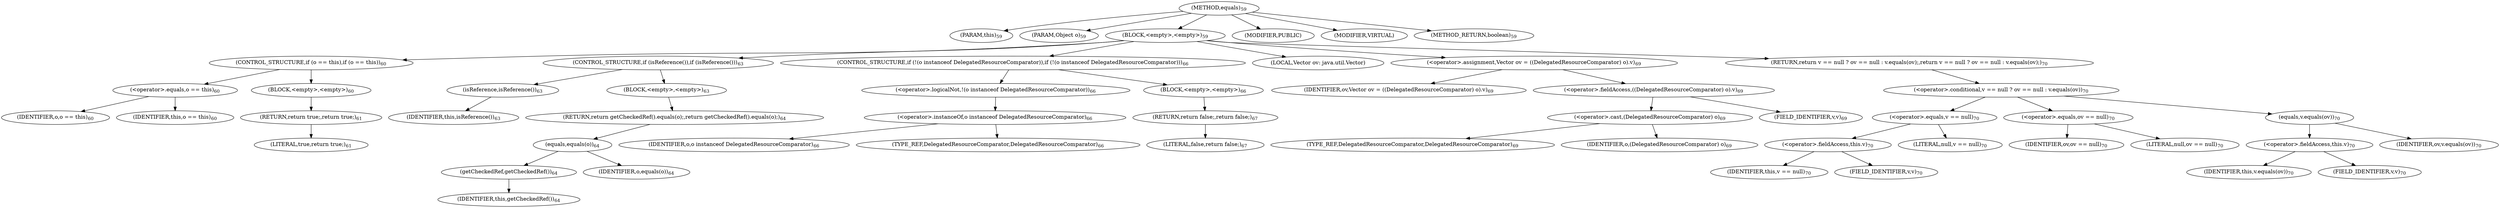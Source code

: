 digraph "equals" {  
"70" [label = <(METHOD,equals)<SUB>59</SUB>> ]
"7" [label = <(PARAM,this)<SUB>59</SUB>> ]
"71" [label = <(PARAM,Object o)<SUB>59</SUB>> ]
"72" [label = <(BLOCK,&lt;empty&gt;,&lt;empty&gt;)<SUB>59</SUB>> ]
"73" [label = <(CONTROL_STRUCTURE,if (o == this),if (o == this))<SUB>60</SUB>> ]
"74" [label = <(&lt;operator&gt;.equals,o == this)<SUB>60</SUB>> ]
"75" [label = <(IDENTIFIER,o,o == this)<SUB>60</SUB>> ]
"6" [label = <(IDENTIFIER,this,o == this)<SUB>60</SUB>> ]
"76" [label = <(BLOCK,&lt;empty&gt;,&lt;empty&gt;)<SUB>60</SUB>> ]
"77" [label = <(RETURN,return true;,return true;)<SUB>61</SUB>> ]
"78" [label = <(LITERAL,true,return true;)<SUB>61</SUB>> ]
"79" [label = <(CONTROL_STRUCTURE,if (isReference()),if (isReference()))<SUB>63</SUB>> ]
"80" [label = <(isReference,isReference())<SUB>63</SUB>> ]
"8" [label = <(IDENTIFIER,this,isReference())<SUB>63</SUB>> ]
"81" [label = <(BLOCK,&lt;empty&gt;,&lt;empty&gt;)<SUB>63</SUB>> ]
"82" [label = <(RETURN,return getCheckedRef().equals(o);,return getCheckedRef().equals(o);)<SUB>64</SUB>> ]
"83" [label = <(equals,equals(o))<SUB>64</SUB>> ]
"84" [label = <(getCheckedRef,getCheckedRef())<SUB>64</SUB>> ]
"9" [label = <(IDENTIFIER,this,getCheckedRef())<SUB>64</SUB>> ]
"85" [label = <(IDENTIFIER,o,equals(o))<SUB>64</SUB>> ]
"86" [label = <(CONTROL_STRUCTURE,if (!(o instanceof DelegatedResourceComparator)),if (!(o instanceof DelegatedResourceComparator)))<SUB>66</SUB>> ]
"87" [label = <(&lt;operator&gt;.logicalNot,!(o instanceof DelegatedResourceComparator))<SUB>66</SUB>> ]
"88" [label = <(&lt;operator&gt;.instanceOf,o instanceof DelegatedResourceComparator)<SUB>66</SUB>> ]
"89" [label = <(IDENTIFIER,o,o instanceof DelegatedResourceComparator)<SUB>66</SUB>> ]
"90" [label = <(TYPE_REF,DelegatedResourceComparator,DelegatedResourceComparator)<SUB>66</SUB>> ]
"91" [label = <(BLOCK,&lt;empty&gt;,&lt;empty&gt;)<SUB>66</SUB>> ]
"92" [label = <(RETURN,return false;,return false;)<SUB>67</SUB>> ]
"93" [label = <(LITERAL,false,return false;)<SUB>67</SUB>> ]
"94" [label = <(LOCAL,Vector ov: java.util.Vector)> ]
"95" [label = <(&lt;operator&gt;.assignment,Vector ov = ((DelegatedResourceComparator) o).v)<SUB>69</SUB>> ]
"96" [label = <(IDENTIFIER,ov,Vector ov = ((DelegatedResourceComparator) o).v)<SUB>69</SUB>> ]
"97" [label = <(&lt;operator&gt;.fieldAccess,((DelegatedResourceComparator) o).v)<SUB>69</SUB>> ]
"98" [label = <(&lt;operator&gt;.cast,(DelegatedResourceComparator) o)<SUB>69</SUB>> ]
"99" [label = <(TYPE_REF,DelegatedResourceComparator,DelegatedResourceComparator)<SUB>69</SUB>> ]
"100" [label = <(IDENTIFIER,o,(DelegatedResourceComparator) o)<SUB>69</SUB>> ]
"101" [label = <(FIELD_IDENTIFIER,v,v)<SUB>69</SUB>> ]
"102" [label = <(RETURN,return v == null ? ov == null : v.equals(ov);,return v == null ? ov == null : v.equals(ov);)<SUB>70</SUB>> ]
"103" [label = <(&lt;operator&gt;.conditional,v == null ? ov == null : v.equals(ov))<SUB>70</SUB>> ]
"104" [label = <(&lt;operator&gt;.equals,v == null)<SUB>70</SUB>> ]
"105" [label = <(&lt;operator&gt;.fieldAccess,this.v)<SUB>70</SUB>> ]
"106" [label = <(IDENTIFIER,this,v == null)<SUB>70</SUB>> ]
"107" [label = <(FIELD_IDENTIFIER,v,v)<SUB>70</SUB>> ]
"108" [label = <(LITERAL,null,v == null)<SUB>70</SUB>> ]
"109" [label = <(&lt;operator&gt;.equals,ov == null)<SUB>70</SUB>> ]
"110" [label = <(IDENTIFIER,ov,ov == null)<SUB>70</SUB>> ]
"111" [label = <(LITERAL,null,ov == null)<SUB>70</SUB>> ]
"112" [label = <(equals,v.equals(ov))<SUB>70</SUB>> ]
"113" [label = <(&lt;operator&gt;.fieldAccess,this.v)<SUB>70</SUB>> ]
"114" [label = <(IDENTIFIER,this,v.equals(ov))<SUB>70</SUB>> ]
"115" [label = <(FIELD_IDENTIFIER,v,v)<SUB>70</SUB>> ]
"116" [label = <(IDENTIFIER,ov,v.equals(ov))<SUB>70</SUB>> ]
"117" [label = <(MODIFIER,PUBLIC)> ]
"118" [label = <(MODIFIER,VIRTUAL)> ]
"119" [label = <(METHOD_RETURN,boolean)<SUB>59</SUB>> ]
  "70" -> "7" 
  "70" -> "71" 
  "70" -> "72" 
  "70" -> "117" 
  "70" -> "118" 
  "70" -> "119" 
  "72" -> "73" 
  "72" -> "79" 
  "72" -> "86" 
  "72" -> "94" 
  "72" -> "95" 
  "72" -> "102" 
  "73" -> "74" 
  "73" -> "76" 
  "74" -> "75" 
  "74" -> "6" 
  "76" -> "77" 
  "77" -> "78" 
  "79" -> "80" 
  "79" -> "81" 
  "80" -> "8" 
  "81" -> "82" 
  "82" -> "83" 
  "83" -> "84" 
  "83" -> "85" 
  "84" -> "9" 
  "86" -> "87" 
  "86" -> "91" 
  "87" -> "88" 
  "88" -> "89" 
  "88" -> "90" 
  "91" -> "92" 
  "92" -> "93" 
  "95" -> "96" 
  "95" -> "97" 
  "97" -> "98" 
  "97" -> "101" 
  "98" -> "99" 
  "98" -> "100" 
  "102" -> "103" 
  "103" -> "104" 
  "103" -> "109" 
  "103" -> "112" 
  "104" -> "105" 
  "104" -> "108" 
  "105" -> "106" 
  "105" -> "107" 
  "109" -> "110" 
  "109" -> "111" 
  "112" -> "113" 
  "112" -> "116" 
  "113" -> "114" 
  "113" -> "115" 
}
